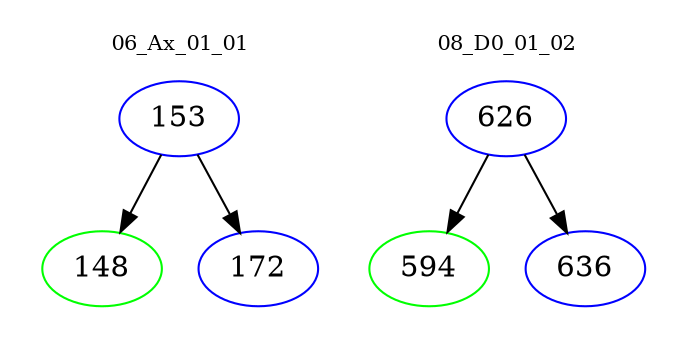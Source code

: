 digraph{
subgraph cluster_0 {
color = white
label = "06_Ax_01_01";
fontsize=10;
T0_153 [label="153", color="blue"]
T0_153 -> T0_148 [color="black"]
T0_148 [label="148", color="green"]
T0_153 -> T0_172 [color="black"]
T0_172 [label="172", color="blue"]
}
subgraph cluster_1 {
color = white
label = "08_D0_01_02";
fontsize=10;
T1_626 [label="626", color="blue"]
T1_626 -> T1_594 [color="black"]
T1_594 [label="594", color="green"]
T1_626 -> T1_636 [color="black"]
T1_636 [label="636", color="blue"]
}
}
